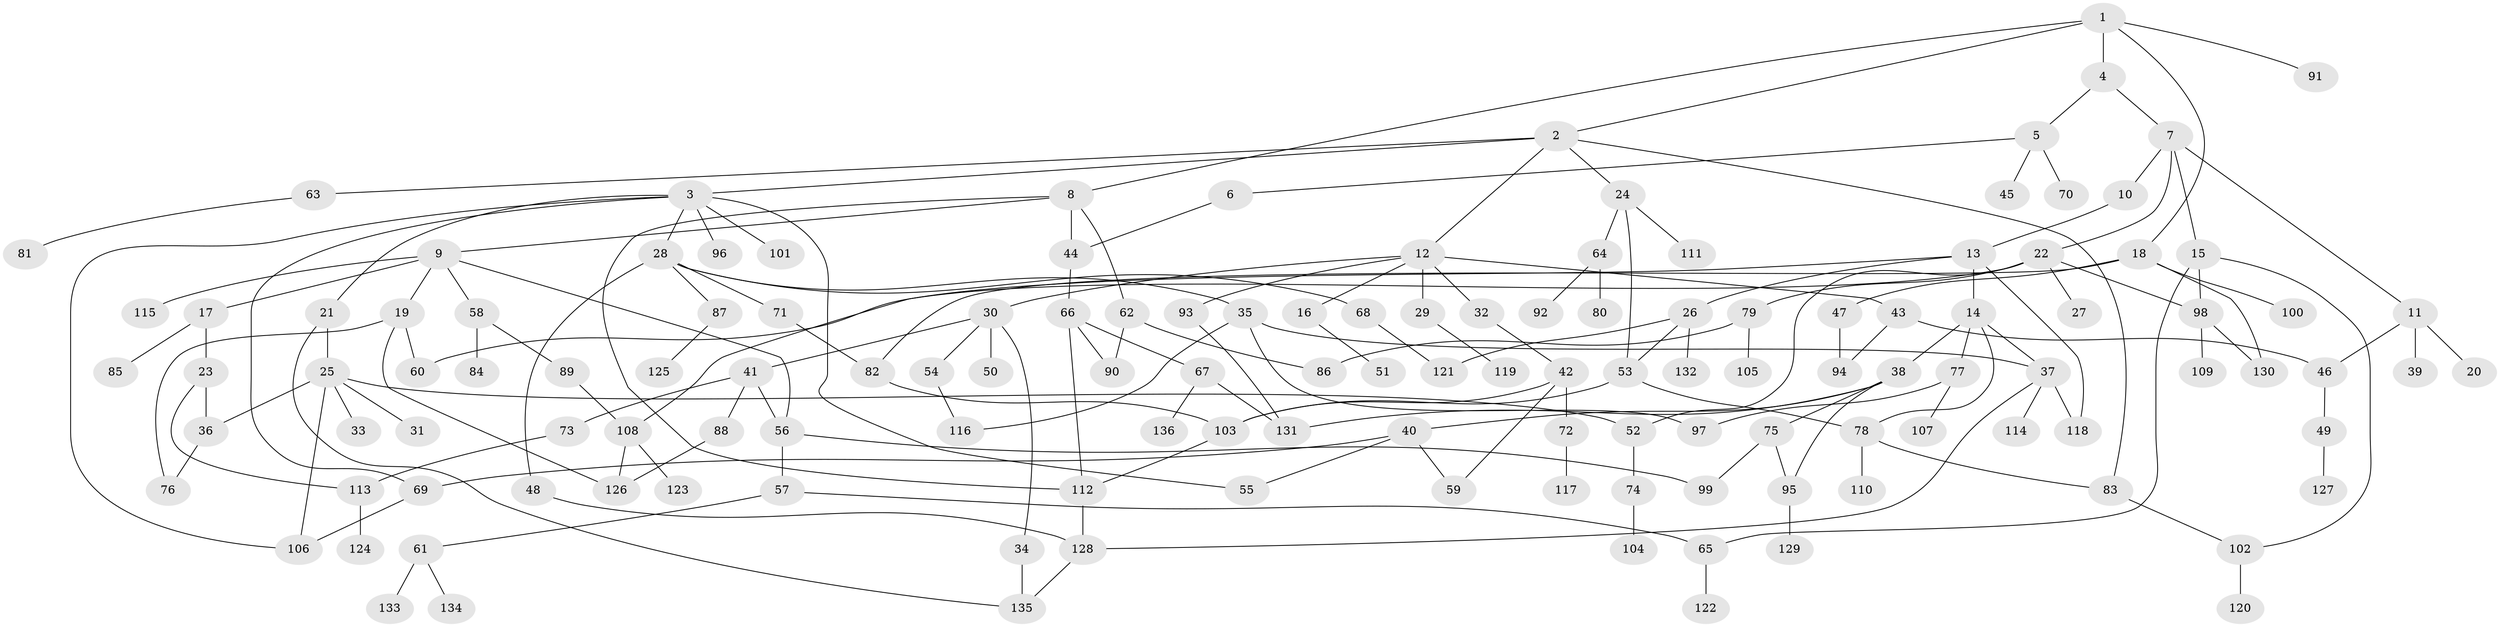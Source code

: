 // Generated by graph-tools (version 1.1) at 2025/10/02/27/25 16:10:52]
// undirected, 136 vertices, 179 edges
graph export_dot {
graph [start="1"]
  node [color=gray90,style=filled];
  1;
  2;
  3;
  4;
  5;
  6;
  7;
  8;
  9;
  10;
  11;
  12;
  13;
  14;
  15;
  16;
  17;
  18;
  19;
  20;
  21;
  22;
  23;
  24;
  25;
  26;
  27;
  28;
  29;
  30;
  31;
  32;
  33;
  34;
  35;
  36;
  37;
  38;
  39;
  40;
  41;
  42;
  43;
  44;
  45;
  46;
  47;
  48;
  49;
  50;
  51;
  52;
  53;
  54;
  55;
  56;
  57;
  58;
  59;
  60;
  61;
  62;
  63;
  64;
  65;
  66;
  67;
  68;
  69;
  70;
  71;
  72;
  73;
  74;
  75;
  76;
  77;
  78;
  79;
  80;
  81;
  82;
  83;
  84;
  85;
  86;
  87;
  88;
  89;
  90;
  91;
  92;
  93;
  94;
  95;
  96;
  97;
  98;
  99;
  100;
  101;
  102;
  103;
  104;
  105;
  106;
  107;
  108;
  109;
  110;
  111;
  112;
  113;
  114;
  115;
  116;
  117;
  118;
  119;
  120;
  121;
  122;
  123;
  124;
  125;
  126;
  127;
  128;
  129;
  130;
  131;
  132;
  133;
  134;
  135;
  136;
  1 -- 2;
  1 -- 4;
  1 -- 8;
  1 -- 18;
  1 -- 91;
  2 -- 3;
  2 -- 12;
  2 -- 24;
  2 -- 63;
  2 -- 83;
  3 -- 21;
  3 -- 28;
  3 -- 55;
  3 -- 96;
  3 -- 101;
  3 -- 106;
  3 -- 69;
  4 -- 5;
  4 -- 7;
  5 -- 6;
  5 -- 45;
  5 -- 70;
  6 -- 44;
  7 -- 10;
  7 -- 11;
  7 -- 15;
  7 -- 22;
  8 -- 9;
  8 -- 62;
  8 -- 112;
  8 -- 44;
  9 -- 17;
  9 -- 19;
  9 -- 58;
  9 -- 115;
  9 -- 56;
  10 -- 13;
  11 -- 20;
  11 -- 39;
  11 -- 46;
  12 -- 16;
  12 -- 29;
  12 -- 30;
  12 -- 32;
  12 -- 43;
  12 -- 93;
  13 -- 14;
  13 -- 26;
  13 -- 118;
  13 -- 108;
  14 -- 38;
  14 -- 77;
  14 -- 37;
  14 -- 78;
  15 -- 65;
  15 -- 102;
  15 -- 98;
  16 -- 51;
  17 -- 23;
  17 -- 85;
  18 -- 47;
  18 -- 100;
  18 -- 130;
  18 -- 82;
  19 -- 60;
  19 -- 76;
  19 -- 126;
  21 -- 25;
  21 -- 135;
  22 -- 27;
  22 -- 79;
  22 -- 98;
  22 -- 60;
  22 -- 52;
  23 -- 36;
  23 -- 113;
  24 -- 53;
  24 -- 64;
  24 -- 111;
  25 -- 31;
  25 -- 33;
  25 -- 52;
  25 -- 36;
  25 -- 106;
  26 -- 121;
  26 -- 132;
  26 -- 53;
  28 -- 35;
  28 -- 48;
  28 -- 68;
  28 -- 71;
  28 -- 87;
  29 -- 119;
  30 -- 34;
  30 -- 41;
  30 -- 50;
  30 -- 54;
  32 -- 42;
  34 -- 135;
  35 -- 37;
  35 -- 97;
  35 -- 116;
  36 -- 76;
  37 -- 114;
  37 -- 128;
  37 -- 118;
  38 -- 40;
  38 -- 75;
  38 -- 131;
  38 -- 95;
  40 -- 69;
  40 -- 55;
  40 -- 59;
  41 -- 56;
  41 -- 73;
  41 -- 88;
  42 -- 59;
  42 -- 72;
  42 -- 103;
  43 -- 46;
  43 -- 94;
  44 -- 66;
  46 -- 49;
  47 -- 94;
  48 -- 128;
  49 -- 127;
  52 -- 74;
  53 -- 78;
  53 -- 103;
  54 -- 116;
  56 -- 57;
  56 -- 99;
  57 -- 61;
  57 -- 65;
  58 -- 84;
  58 -- 89;
  61 -- 133;
  61 -- 134;
  62 -- 86;
  62 -- 90;
  63 -- 81;
  64 -- 80;
  64 -- 92;
  65 -- 122;
  66 -- 67;
  66 -- 90;
  66 -- 112;
  67 -- 131;
  67 -- 136;
  68 -- 121;
  69 -- 106;
  71 -- 82;
  72 -- 117;
  73 -- 113;
  74 -- 104;
  75 -- 95;
  75 -- 99;
  77 -- 107;
  77 -- 97;
  78 -- 110;
  78 -- 83;
  79 -- 105;
  79 -- 86;
  82 -- 103;
  83 -- 102;
  87 -- 125;
  88 -- 126;
  89 -- 108;
  93 -- 131;
  95 -- 129;
  98 -- 109;
  98 -- 130;
  102 -- 120;
  103 -- 112;
  108 -- 123;
  108 -- 126;
  112 -- 128;
  113 -- 124;
  128 -- 135;
}
